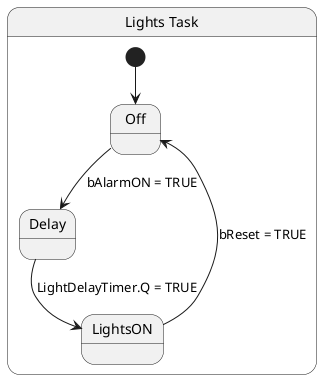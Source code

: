 @startuml Lights State Diagram
state "Lights Task" as LightsTask {
    [*] --> Off
    Off --> Delay : bAlarmON = TRUE
    Delay --> LightsON : LightDelayTimer.Q = TRUE
    LightsON --> Off : bReset = TRUE
}

@enduml
